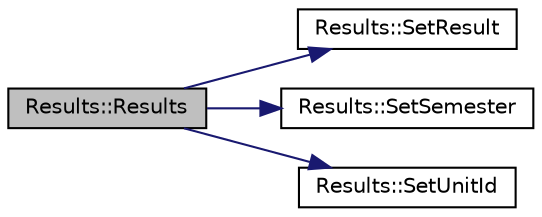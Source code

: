 digraph G
{
  edge [fontname="Helvetica",fontsize=10,labelfontname="Helvetica",labelfontsize=10];
  node [fontname="Helvetica",fontsize=10,shape=record];
  rankdir=LR;
  Node1 [label="Results::Results",height=0.2,width=0.4,color="black", fillcolor="grey75", style="filled" fontcolor="black"];
  Node1 -> Node2 [color="midnightblue",fontsize=10,style="solid",fontname="Helvetica"];
  Node2 [label="Results::SetResult",height=0.2,width=0.4,color="black", fillcolor="white", style="filled",URL="$class_results.html#f036ab1645eb9650a9b3fe5ac747746c",tooltip="Sets the Result."];
  Node1 -> Node3 [color="midnightblue",fontsize=10,style="solid",fontname="Helvetica"];
  Node3 [label="Results::SetSemester",height=0.2,width=0.4,color="black", fillcolor="white", style="filled",URL="$class_results.html#e302bffe115add80ec9fbf550ddfb941",tooltip="Sets the semester."];
  Node1 -> Node4 [color="midnightblue",fontsize=10,style="solid",fontname="Helvetica"];
  Node4 [label="Results::SetUnitId",height=0.2,width=0.4,color="black", fillcolor="white", style="filled",URL="$class_results.html#7a61a96f7e15b358a77c6e04f6d79508",tooltip="Sets the Units Id."];
}
